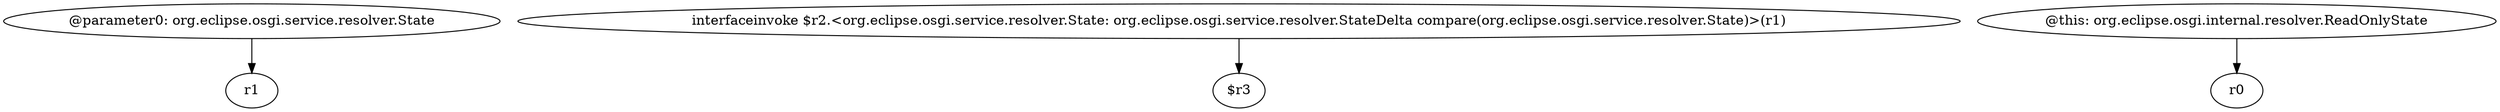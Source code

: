 digraph g {
0[label="@parameter0: org.eclipse.osgi.service.resolver.State"]
1[label="r1"]
0->1[label=""]
2[label="interfaceinvoke $r2.<org.eclipse.osgi.service.resolver.State: org.eclipse.osgi.service.resolver.StateDelta compare(org.eclipse.osgi.service.resolver.State)>(r1)"]
3[label="$r3"]
2->3[label=""]
4[label="@this: org.eclipse.osgi.internal.resolver.ReadOnlyState"]
5[label="r0"]
4->5[label=""]
}